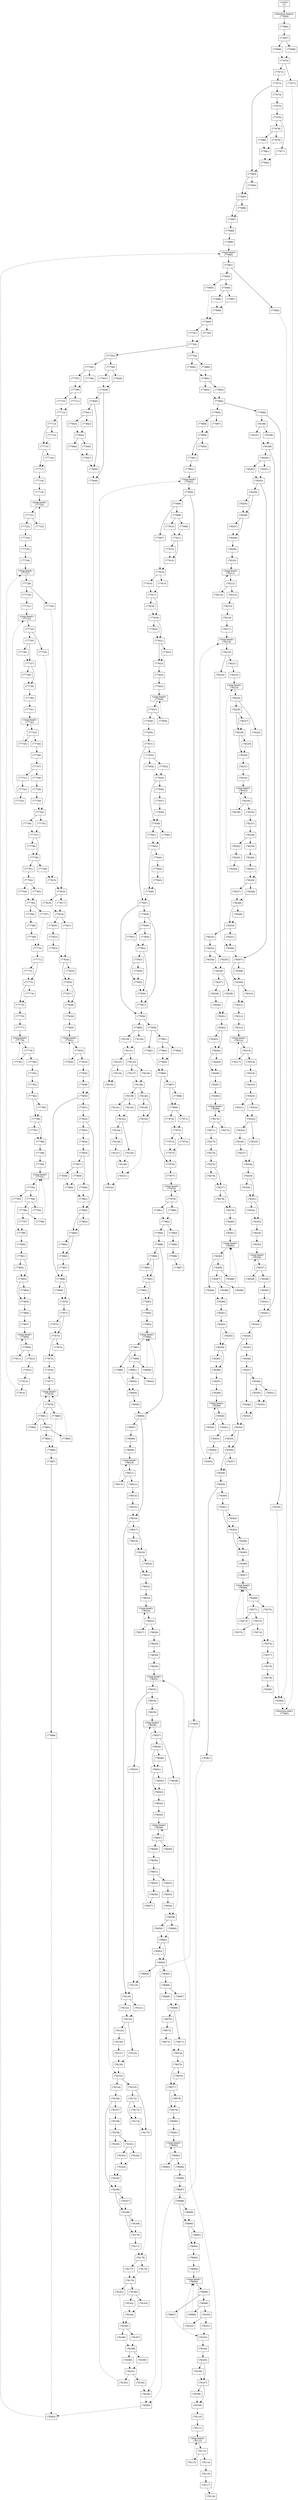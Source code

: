 digraph graphname {
n78384 [shape=box,label="(78384)"];
n77692 -> n78384[style="dashed"];
n78195 -> n78384[style="dashed"];
n78380 -> n78384[style="dashed"];
n78383 [shape=box,label="(78383)"];
n78382 -> n78383[style="dashed"];
n77888 -> n78383[style="dashed"];
n78382 [shape=box,label="(78382)"];
n78381 -> n78382[style="dashed"];
n78194 -> n78382[style="dashed"];
n78381 [shape=box,label="(78381)"];
n78359 -> n78381[style="solid"];
n78380 [shape=box,label="(78380)"];
n78379 -> n78380[style="solid"];
n78379 [shape=box,label="(78379)"];
n78378 -> n78379[style="solid"];
n78378 [shape=box,label="(78378)"];
n78377 -> n78378[style="solid"];
n78377 [shape=box,label="(78377)"];
n78376 -> n78377[style="solid"];
n78376 [shape=box,label="(78376)"];
n78370 -> n78376[style="dashed"];
n78374 -> n78376[style="dashed"];
n78375 [shape=box,label="(78375)"];
n78373 -> n78375[style="solid"];
n78374 [shape=box,label="(78374)"];
n78373 -> n78374[style="solid"];
n78373 [shape=box,label="(78373)"];
n78371 -> n78373[style="solid"];
n78372 [shape=box,label="(78372)"];
n78371 -> n78372[style="solid"];
n78371 [shape=box,label="(78371)"];
n78369 -> n78371[style="solid"];
n78370 [shape=box,label="(78370)"];
n78369 -> n78370[style="solid"];
n78369 [shape=box,label="(78369)"];
n78368 -> n78369[style="solid"];
n78368 [shape=box,label="<loop-head>
(78368)"];
n78375 -> n78368[style="dashed"];
n78372 -> n78368[style="dashed"];
n78367 -> n78368[style="solid"];
n78367 [shape=box,label="(78367)"];
n78366 -> n78367[style="solid"];
n78366 [shape=box,label="(78366)"];
n78365 -> n78366[style="solid"];
n78365 [shape=box,label="(78365)"];
n78364 -> n78365[style="dashed"];
n78363 -> n78365[style="solid"];
n78364 [shape=box,label="(78364)"];
n78363 -> n78364[style="solid"];
n78363 [shape=box,label="(78363)"];
n78362 -> n78363[style="dashed"];
n78361 -> n78363[style="solid"];
n78362 [shape=box,label="(78362)"];
n78361 -> n78362[style="solid"];
n78361 [shape=box,label="(78361)"];
n78360 -> n78361[style="solid"];
n78360 [shape=box,label="(78360)"];
n78359 -> n78360[style="solid"];
n78359 [shape=box,label="(78359)"];
n78358 -> n78359[style="solid"];
n78358 [shape=box,label="(78358)"];
n78357 -> n78358[style="dashed"];
n78356 -> n78358[style="solid"];
n78357 [shape=box,label="(78357)"];
n78356 -> n78357[style="solid"];
n78356 [shape=box,label="(78356)"];
n78355 -> n78356[style="dashed"];
n78354 -> n78356[style="solid"];
n78355 [shape=box,label="(78355)"];
n78354 -> n78355[style="solid"];
n78354 [shape=box,label="(78354)"];
n78353 -> n78354[style="dashed"];
n78344 -> n78354[style="solid"];
n78353 [shape=box,label="(78353)"];
n78352 -> n78353[style="dashed"];
n78348 -> n78353[style="dashed"];
n78352 [shape=box,label="(78352)"];
n78351 -> n78352[style="dashed"];
n78350 -> n78352[style="dashed"];
n78351 [shape=box,label="(78351)"];
n78349 -> n78351[style="solid"];
n78350 [shape=box,label="(78350)"];
n78349 -> n78350[style="solid"];
n78349 [shape=box,label="(78349)"];
n78347 -> n78349[style="solid"];
n78348 [shape=box,label="(78348)"];
n78347 -> n78348[style="solid"];
n78347 [shape=box,label="(78347)"];
n78346 -> n78347[style="solid"];
n78346 [shape=box,label="(78346)"];
n78345 -> n78346[style="solid"];
n78345 [shape=box,label="(78345)"];
n78344 -> n78345[style="solid"];
n78344 [shape=box,label="(78344)"];
n78343 -> n78344[style="solid"];
n78343 [shape=box,label="(78343)"];
n78342 -> n78343[style="solid"];
n78342 [shape=box,label="(78342)"];
n78341 -> n78342[style="dashed"];
n78199 -> n78342[style="solid"];
n78341 [shape=box,label="(78341)"];
n78340 -> n78341[style="solid"];
n78340 [shape=box,label="(78340)"];
n78338 -> n78340[style="solid"];
n78339 [shape=box,label="(78339)"];
n78337 -> n78339[style="solid"];
n78338 [shape=box,label="(78338)"];
n78337 -> n78338[style="solid"];
n78337 [shape=box,label="(78337)"];
n78336 -> n78337[style="solid"];
n78336 [shape=box,label="<loop-head>
(78336)"];
n78339 -> n78336[style="dashed"];
n78335 -> n78336[style="solid"];
n78335 [shape=box,label="(78335)"];
n78334 -> n78335[style="solid"];
n78334 [shape=box,label="(78334)"];
n78333 -> n78334[style="solid"];
n78333 [shape=box,label="(78333)"];
n78332 -> n78333[style="dashed"];
n78331 -> n78333[style="solid"];
n78332 [shape=box,label="(78332)"];
n78331 -> n78332[style="solid"];
n78331 [shape=box,label="(78331)"];
n78330 -> n78331[style="dashed"];
n78329 -> n78331[style="solid"];
n78330 [shape=box,label="(78330)"];
n78329 -> n78330[style="solid"];
n78329 [shape=box,label="(78329)"];
n78328 -> n78329[style="solid"];
n78328 [shape=box,label="(78328)"];
n78325 -> n78328[style="dashed"];
n78327 -> n78328[style="dashed"];
n78327 [shape=box,label="(78327)"];
n78326 -> n78327[style="solid"];
n78326 [shape=box,label="(78326)"];
n78324 -> n78326[style="solid"];
n78325 [shape=box,label="(78325)"];
n78323 -> n78325[style="solid"];
n78324 [shape=box,label="(78324)"];
n78323 -> n78324[style="solid"];
n78323 [shape=box,label="(78323)"];
n78322 -> n78323[style="dashed"];
n78321 -> n78323[style="dashed"];
n78322 [shape=box,label="(78322)"];
n78320 -> n78322[style="solid"];
n78321 [shape=box,label="(78321)"];
n78320 -> n78321[style="solid"];
n78320 [shape=box,label="(78320)"];
n78319 -> n78320[style="solid"];
n78319 [shape=box,label="(78319)"];
n78318 -> n78319[style="solid"];
n78318 [shape=box,label="(78318)"];
n78316 -> n78318[style="solid"];
n78317 [shape=box,label="(78317)"];
n78315 -> n78317[style="solid"];
n78316 [shape=box,label="(78316)"];
n78315 -> n78316[style="solid"];
n78315 [shape=box,label="(78315)"];
n78314 -> n78315[style="solid"];
n78314 [shape=box,label="<loop-head>
(78314)"];
n78317 -> n78314[style="dashed"];
n78313 -> n78314[style="solid"];
n78313 [shape=box,label="(78313)"];
n78312 -> n78313[style="solid"];
n78312 [shape=box,label="(78312)"];
n78311 -> n78312[style="solid"];
n78311 [shape=box,label="(78311)"];
n78310 -> n78311[style="dashed"];
n78309 -> n78311[style="solid"];
n78310 [shape=box,label="(78310)"];
n78309 -> n78310[style="solid"];
n78309 [shape=box,label="(78309)"];
n78308 -> n78309[style="dashed"];
n78307 -> n78309[style="solid"];
n78308 [shape=box,label="(78308)"];
n78307 -> n78308[style="solid"];
n78307 [shape=box,label="(78307)"];
n78306 -> n78307[style="dashed"];
n78203 -> n78307[style="solid"];
n78306 [shape=box,label="(78306)"];
n78220 -> n78306[style="dashed"];
n78251 -> n78306[style="dashed"];
n78305 [shape=box,label="(78305)"];
n78304 -> n78305[style="solid"];
n78304 [shape=box,label="(78304)"];
n78303 -> n78304[style="solid"];
n78303 [shape=box,label="(78303)"];
n78301 -> n78303[style="solid"];
n78302 [shape=box,label="(78302)"];
n78300 -> n78302[style="solid"];
n78301 [shape=box,label="(78301)"];
n78300 -> n78301[style="solid"];
n78300 [shape=box,label="(78300)"];
n78299 -> n78300[style="solid"];
n78299 [shape=box,label="<loop-head>
(78299)"];
n78302 -> n78299[style="dashed"];
n78298 -> n78299[style="solid"];
n78298 [shape=box,label="(78298)"];
n78297 -> n78298[style="solid"];
n78297 [shape=box,label="(78297)"];
n78296 -> n78297[style="solid"];
n78296 [shape=box,label="(78296)"];
n78295 -> n78296[style="dashed"];
n78294 -> n78296[style="solid"];
n78295 [shape=box,label="(78295)"];
n78294 -> n78295[style="solid"];
n78294 [shape=box,label="(78294)"];
n78293 -> n78294[style="dashed"];
n78292 -> n78294[style="solid"];
n78293 [shape=box,label="(78293)"];
n78292 -> n78293[style="solid"];
n78292 [shape=box,label="(78292)"];
n78291 -> n78292[style="solid"];
n78291 [shape=box,label="(78291)"];
n78290 -> n78291[style="solid"];
n78290 [shape=box,label="(78290)"];
n78284 -> n78290[style="dashed"];
n78288 -> n78290[style="dashed"];
n78289 [shape=box,label="(78289)"];
n78287 -> n78289[style="solid"];
n78288 [shape=box,label="(78288)"];
n78287 -> n78288[style="solid"];
n78287 [shape=box,label="(78287)"];
n78285 -> n78287[style="solid"];
n78286 [shape=box,label="(78286)"];
n78285 -> n78286[style="solid"];
n78285 [shape=box,label="(78285)"];
n78283 -> n78285[style="solid"];
n78284 [shape=box,label="(78284)"];
n78283 -> n78284[style="solid"];
n78283 [shape=box,label="(78283)"];
n78282 -> n78283[style="solid"];
n78282 [shape=box,label="<loop-head>
(78282)"];
n78289 -> n78282[style="dashed"];
n78286 -> n78282[style="dashed"];
n78281 -> n78282[style="solid"];
n78281 [shape=box,label="(78281)"];
n78280 -> n78281[style="solid"];
n78280 [shape=box,label="(78280)"];
n78279 -> n78280[style="solid"];
n78279 [shape=box,label="(78279)"];
n78278 -> n78279[style="dashed"];
n78277 -> n78279[style="solid"];
n78278 [shape=box,label="(78278)"];
n78277 -> n78278[style="solid"];
n78277 [shape=box,label="(78277)"];
n78276 -> n78277[style="dashed"];
n78275 -> n78277[style="solid"];
n78276 [shape=box,label="(78276)"];
n78275 -> n78276[style="solid"];
n78275 [shape=box,label="(78275)"];
n78274 -> n78275[style="solid"];
n78274 [shape=box,label="(78274)"];
n78273 -> n78274[style="solid"];
n78273 [shape=box,label="(78273)"];
n78271 -> n78273[style="solid"];
n78272 [shape=box,label="(78272)"];
n78270 -> n78272[style="solid"];
n78271 [shape=box,label="(78271)"];
n78270 -> n78271[style="solid"];
n78270 [shape=box,label="(78270)"];
n78269 -> n78270[style="solid"];
n78269 [shape=box,label="<loop-head>
(78269)"];
n78272 -> n78269[style="dashed"];
n78268 -> n78269[style="solid"];
n78268 [shape=box,label="(78268)"];
n78267 -> n78268[style="solid"];
n78267 [shape=box,label="(78267)"];
n78266 -> n78267[style="solid"];
n78266 [shape=box,label="(78266)"];
n78265 -> n78266[style="dashed"];
n78264 -> n78266[style="solid"];
n78265 [shape=box,label="(78265)"];
n78264 -> n78265[style="solid"];
n78264 [shape=box,label="(78264)"];
n78263 -> n78264[style="dashed"];
n78262 -> n78264[style="solid"];
n78263 [shape=box,label="(78263)"];
n78262 -> n78263[style="solid"];
n78262 [shape=box,label="(78262)"];
n78261 -> n78262[style="solid"];
n78261 [shape=box,label="(78261)"];
n78258 -> n78261[style="dashed"];
n78260 -> n78261[style="dashed"];
n78260 [shape=box,label="(78260)"];
n78259 -> n78260[style="solid"];
n78259 [shape=box,label="(78259)"];
n78257 -> n78259[style="solid"];
n78258 [shape=box,label="(78258)"];
n78256 -> n78258[style="solid"];
n78257 [shape=box,label="(78257)"];
n78256 -> n78257[style="solid"];
n78256 [shape=box,label="(78256)"];
n78255 -> n78256[style="dashed"];
n78254 -> n78256[style="dashed"];
n78255 [shape=box,label="(78255)"];
n78253 -> n78255[style="solid"];
n78254 [shape=box,label="(78254)"];
n78253 -> n78254[style="solid"];
n78253 [shape=box,label="(78253)"];
n78252 -> n78253[style="solid"];
n78252 [shape=box,label="(78252)"];
n78250 -> n78252[style="solid"];
n78251 [shape=box,label="(78251)"];
n78250 -> n78251[style="solid"];
n78250 [shape=box,label="(78250)"];
n78249 -> n78250[style="dashed"];
n78248 -> n78250[style="solid"];
n78249 [shape=box,label="(78249)"];
n78248 -> n78249[style="solid"];
n78248 [shape=box,label="(78248)"];
n78247 -> n78248[style="dashed"];
n78246 -> n78248[style="dashed"];
n78247 [shape=box,label="(78247)"];
n78245 -> n78247[style="solid"];
n78246 [shape=box,label="(78246)"];
n78245 -> n78246[style="solid"];
n78245 [shape=box,label="(78245)"];
n78225 -> n78245[style="dashed"];
n78241 -> n78245[style="dashed"];
n78244 [shape=box,label="(78244)"];
n78243 -> n78244[style="solid"];
n78243 [shape=box,label="(78243)"];
n78242 -> n78243[style="solid"];
n78242 [shape=box,label="(78242)"];
n78238 -> n78242[style="solid"];
n78241 [shape=box,label="(78241)"];
n78240 -> n78241[style="solid"];
n78240 [shape=box,label="(78240)"];
n78239 -> n78240[style="solid"];
n78239 [shape=box,label="(78239)"];
n78238 -> n78239[style="solid"];
n78238 [shape=box,label="(78238)"];
n78237 -> n78238[style="solid"];
n78237 [shape=box,label="(78237)"];
n78235 -> n78237[style="solid"];
n78236 [shape=box,label="(78236)"];
n78234 -> n78236[style="solid"];
n78235 [shape=box,label="(78235)"];
n78234 -> n78235[style="solid"];
n78234 [shape=box,label="(78234)"];
n78233 -> n78234[style="solid"];
n78233 [shape=box,label="<loop-head>
(78233)"];
n78236 -> n78233[style="dashed"];
n78232 -> n78233[style="solid"];
n78232 [shape=box,label="(78232)"];
n78231 -> n78232[style="solid"];
n78231 [shape=box,label="(78231)"];
n78230 -> n78231[style="solid"];
n78230 [shape=box,label="(78230)"];
n78229 -> n78230[style="dashed"];
n78228 -> n78230[style="solid"];
n78229 [shape=box,label="(78229)"];
n78228 -> n78229[style="solid"];
n78228 [shape=box,label="(78228)"];
n78227 -> n78228[style="dashed"];
n78226 -> n78228[style="solid"];
n78227 [shape=box,label="(78227)"];
n78226 -> n78227[style="solid"];
n78226 [shape=box,label="(78226)"];
n78224 -> n78226[style="solid"];
n78225 [shape=box,label="(78225)"];
n78224 -> n78225[style="solid"];
n78224 [shape=box,label="(78224)"];
n78223 -> n78224[style="solid"];
n78223 [shape=box,label="<loop-head>
(78223)"];
n78244 -> n78223[style="dashed"];
n78222 -> n78223[style="solid"];
n78222 [shape=box,label="(78222)"];
n78221 -> n78222[style="solid"];
n78221 [shape=box,label="(78221)"];
n78219 -> n78221[style="solid"];
n78220 [shape=box,label="(78220)"];
n78219 -> n78220[style="solid"];
n78219 [shape=box,label="(78219)"];
n78218 -> n78219[style="solid"];
n78218 [shape=box,label="<loop-head>
(78218)"];
n78305 -> n78218[style="dashed"];
n78217 -> n78218[style="solid"];
n78217 [shape=box,label="(78217)"];
n78216 -> n78217[style="solid"];
n78216 [shape=box,label="(78216)"];
n78215 -> n78216[style="solid"];
n78215 [shape=box,label="(78215)"];
n78213 -> n78215[style="solid"];
n78214 [shape=box,label="(78214)"];
n78212 -> n78214[style="solid"];
n78213 [shape=box,label="(78213)"];
n78212 -> n78213[style="solid"];
n78212 [shape=box,label="(78212)"];
n78211 -> n78212[style="solid"];
n78211 [shape=box,label="<loop-head>
(78211)"];
n78214 -> n78211[style="dashed"];
n78210 -> n78211[style="solid"];
n78210 [shape=box,label="(78210)"];
n78209 -> n78210[style="solid"];
n78209 [shape=box,label="(78209)"];
n78208 -> n78209[style="solid"];
n78208 [shape=box,label="(78208)"];
n78207 -> n78208[style="dashed"];
n78206 -> n78208[style="solid"];
n78207 [shape=box,label="(78207)"];
n78206 -> n78207[style="solid"];
n78206 [shape=box,label="(78206)"];
n78205 -> n78206[style="dashed"];
n78204 -> n78206[style="solid"];
n78205 [shape=box,label="(78205)"];
n78204 -> n78205[style="solid"];
n78204 [shape=box,label="(78204)"];
n78203 -> n78204[style="solid"];
n78203 [shape=box,label="(78203)"];
n78202 -> n78203[style="dashed"];
n78201 -> n78203[style="dashed"];
n78202 [shape=box,label="(78202)"];
n78200 -> n78202[style="solid"];
n78201 [shape=box,label="(78201)"];
n78200 -> n78201[style="solid"];
n78200 [shape=box,label="(78200)"];
n78199 -> n78200[style="solid"];
n78199 [shape=box,label="(78199)"];
n78198 -> n78199[style="dashed"];
n78197 -> n78199[style="dashed"];
n78198 [shape=box,label="(78198)"];
n78196 -> n78198[style="solid"];
n78197 [shape=box,label="(78197)"];
n78196 -> n78197[style="solid"];
n78196 [shape=box,label="(78196)"];
n77896 -> n78196[style="solid"];
n78195 [shape=box,label="(78195)"];
n77896 -> n78195[style="solid"];
n78194 [shape=box,label="(78194)"];
n77905 -> n78194[style="dashed"];
n78192 -> n78194[style="dashed"];
n78193 [shape=box,label="(78193)"];
n78191 -> n78193[style="solid"];
n78192 [shape=box,label="(78192)"];
n78191 -> n78192[style="solid"];
n78191 [shape=box,label="(78191)"];
n78190 -> n78191[style="dashed"];
n78189 -> n78191[style="dashed"];
n78190 [shape=box,label="(78190)"];
n78188 -> n78190[style="solid"];
n78189 [shape=box,label="(78189)"];
n78188 -> n78189[style="solid"];
n78188 [shape=box,label="(78188)"];
n78187 -> n78188[style="dashed"];
n78186 -> n78188[style="dashed"];
n78187 [shape=box,label="(78187)"];
n78185 -> n78187[style="solid"];
n78186 [shape=box,label="(78186)"];
n78185 -> n78186[style="solid"];
n78185 [shape=box,label="(78185)"];
n78181 -> n78185[style="dashed"];
n78184 -> n78185[style="dashed"];
n78184 [shape=box,label="(78184)"];
n78183 -> n78184[style="dashed"];
n78182 -> n78184[style="dashed"];
n78183 [shape=box,label="(78183)"];
n78180 -> n78183[style="solid"];
n78182 [shape=box,label="(78182)"];
n78180 -> n78182[style="solid"];
n78181 [shape=box,label="(78181)"];
n78179 -> n78181[style="solid"];
n78180 [shape=box,label="(78180)"];
n78179 -> n78180[style="solid"];
n78179 [shape=box,label="(78179)"];
n78178 -> n78179[style="dashed"];
n78177 -> n78179[style="dashed"];
n78178 [shape=box,label="(78178)"];
n78176 -> n78178[style="solid"];
n78177 [shape=box,label="(78177)"];
n78176 -> n78177[style="solid"];
n78176 [shape=box,label="(78176)"];
n78175 -> n78176[style="dashed"];
n78171 -> n78176[style="dashed"];
n78175 [shape=box,label="(78175)"];
n78174 -> n78175[style="dashed"];
n78155 -> n78175[style="solid"];
n78174 [shape=box,label="(78174)"];
n78173 -> n78174[style="dashed"];
n78172 -> n78174[style="solid"];
n78173 [shape=box,label="(78173)"];
n78172 -> n78173[style="solid"];
n78172 [shape=box,label="(78172)"];
n78155 -> n78172[style="solid"];
n78171 [shape=box,label="(78171)"];
n78170 -> n78171[style="solid"];
n78170 [shape=box,label="(78170)"];
n78169 -> n78170[style="dashed"];
n78168 -> n78170[style="solid"];
n78169 [shape=box,label="(78169)"];
n78168 -> n78169[style="solid"];
n78168 [shape=box,label="(78168)"];
n78167 -> n78168[style="dashed"];
n78166 -> n78168[style="solid"];
n78167 [shape=box,label="(78167)"];
n78166 -> n78167[style="solid"];
n78166 [shape=box,label="(78166)"];
n78165 -> n78166[style="dashed"];
n78156 -> n78166[style="solid"];
n78165 [shape=box,label="(78165)"];
n78164 -> n78165[style="dashed"];
n78160 -> n78165[style="dashed"];
n78164 [shape=box,label="(78164)"];
n78163 -> n78164[style="dashed"];
n78162 -> n78164[style="dashed"];
n78163 [shape=box,label="(78163)"];
n78161 -> n78163[style="solid"];
n78162 [shape=box,label="(78162)"];
n78161 -> n78162[style="solid"];
n78161 [shape=box,label="(78161)"];
n78159 -> n78161[style="solid"];
n78160 [shape=box,label="(78160)"];
n78159 -> n78160[style="solid"];
n78159 [shape=box,label="(78159)"];
n78158 -> n78159[style="solid"];
n78158 [shape=box,label="(78158)"];
n78157 -> n78158[style="solid"];
n78157 [shape=box,label="(78157)"];
n78156 -> n78157[style="solid"];
n78156 [shape=box,label="(78156)"];
n78154 -> n78156[style="solid"];
n78155 [shape=box,label="(78155)"];
n78153 -> n78155[style="solid"];
n78154 [shape=box,label="(78154)"];
n78153 -> n78154[style="solid"];
n78153 [shape=box,label="(78153)"];
n78152 -> n78153[style="dashed"];
n78128 -> n78153[style="dashed"];
n78152 [shape=box,label="(78152)"];
n78151 -> n78152[style="dashed"];
n78135 -> n78152[style="dashed"];
n78151 [shape=box,label="(78151)"];
n78150 -> n78151[style="dashed"];
n78148 -> n78151[style="dashed"];
n78150 [shape=box,label="(78150)"];
n78149 -> n78150[style="dashed"];
n78140 -> n78150[style="solid"];
n78149 [shape=box,label="(78149)"];
n78140 -> n78149[style="solid"];
n78148 [shape=box,label="(78148)"];
n78145 -> n78148[style="dashed"];
n78147 -> n78148[style="dashed"];
n78147 [shape=box,label="(78147)"];
n78146 -> n78147[style="solid"];
n78146 [shape=box,label="(78146)"];
n78144 -> n78146[style="solid"];
n78145 [shape=box,label="(78145)"];
n78143 -> n78145[style="solid"];
n78144 [shape=box,label="(78144)"];
n78143 -> n78144[style="solid"];
n78143 [shape=box,label="(78143)"];
n78142 -> n78143[style="dashed"];
n78141 -> n78143[style="dashed"];
n78142 [shape=box,label="(78142)"];
n78139 -> n78142[style="solid"];
n78141 [shape=box,label="(78141)"];
n78139 -> n78141[style="solid"];
n78140 [shape=box,label="(78140)"];
n78138 -> n78140[style="solid"];
n78139 [shape=box,label="(78139)"];
n78138 -> n78139[style="solid"];
n78138 [shape=box,label="(78138)"];
n78137 -> n78138[style="dashed"];
n78136 -> n78138[style="dashed"];
n78137 [shape=box,label="(78137)"];
n78133 -> n78137[style="solid"];
n78136 [shape=box,label="(78136)"];
n78133 -> n78136[style="solid"];
n78135 [shape=box,label="(78135)"];
n78134 -> n78135[style="dashed"];
n78132 -> n78135[style="solid"];
n78134 [shape=box,label="(78134)"];
n78132 -> n78134[style="solid"];
n78133 [shape=box,label="(78133)"];
n78131 -> n78133[style="solid"];
n78132 [shape=box,label="(78132)"];
n78131 -> n78132[style="solid"];
n78131 [shape=box,label="(78131)"];
n78130 -> n78131[style="dashed"];
n78129 -> n78131[style="dashed"];
n78130 [shape=box,label="(78130)"];
n77960 -> n78130[style="solid"];
n78129 [shape=box,label="(78129)"];
n77960 -> n78129[style="solid"];
n78128 [shape=box,label="(78128)"];
n78125 -> n78128[style="dashed"];
n78127 -> n78128[style="dashed"];
n78127 [shape=box,label="(78127)"];
n78126 -> n78127[style="solid"];
n78126 [shape=box,label="(78126)"];
n78124 -> n78126[style="solid"];
n78125 [shape=box,label="(78125)"];
n78123 -> n78125[style="solid"];
n78124 [shape=box,label="(78124)"];
n78123 -> n78124[style="solid"];
n78123 [shape=box,label="(78123)"];
n78122 -> n78123[style="dashed"];
n78121 -> n78123[style="dashed"];
n78122 [shape=box,label="(78122)"];
n78120 -> n78122[style="solid"];
n78121 [shape=box,label="(78121)"];
n78120 -> n78121[style="solid"];
n78120 [shape=box,label="(78120)"];
n78119 -> n78120[style="dashed"];
n78016 -> n78120[style="solid"];
n78119 [shape=box,label="(78119)"];
n78033 -> n78119[style="dashed"];
n78064 -> n78119[style="dashed"];
n78118 [shape=box,label="(78118)"];
n78117 -> n78118[style="solid"];
n78117 [shape=box,label="(78117)"];
n78116 -> n78117[style="solid"];
n78116 [shape=box,label="(78116)"];
n78114 -> n78116[style="solid"];
n78115 [shape=box,label="(78115)"];
n78113 -> n78115[style="solid"];
n78114 [shape=box,label="(78114)"];
n78113 -> n78114[style="solid"];
n78113 [shape=box,label="(78113)"];
n78112 -> n78113[style="solid"];
n78112 [shape=box,label="<loop-head>
(78112)"];
n78115 -> n78112[style="dashed"];
n78111 -> n78112[style="solid"];
n78111 [shape=box,label="(78111)"];
n78110 -> n78111[style="solid"];
n78110 [shape=box,label="(78110)"];
n78109 -> n78110[style="solid"];
n78109 [shape=box,label="(78109)"];
n78108 -> n78109[style="dashed"];
n78107 -> n78109[style="solid"];
n78108 [shape=box,label="(78108)"];
n78107 -> n78108[style="solid"];
n78107 [shape=box,label="(78107)"];
n78106 -> n78107[style="dashed"];
n78105 -> n78107[style="solid"];
n78106 [shape=box,label="(78106)"];
n78105 -> n78106[style="solid"];
n78105 [shape=box,label="(78105)"];
n78104 -> n78105[style="solid"];
n78104 [shape=box,label="(78104)"];
n78103 -> n78104[style="solid"];
n78103 [shape=box,label="(78103)"];
n78097 -> n78103[style="dashed"];
n78101 -> n78103[style="dashed"];
n78102 [shape=box,label="(78102)"];
n78100 -> n78102[style="solid"];
n78101 [shape=box,label="(78101)"];
n78100 -> n78101[style="solid"];
n78100 [shape=box,label="(78100)"];
n78098 -> n78100[style="solid"];
n78099 [shape=box,label="(78099)"];
n78098 -> n78099[style="solid"];
n78098 [shape=box,label="(78098)"];
n78096 -> n78098[style="solid"];
n78097 [shape=box,label="(78097)"];
n78096 -> n78097[style="solid"];
n78096 [shape=box,label="(78096)"];
n78095 -> n78096[style="solid"];
n78095 [shape=box,label="<loop-head>
(78095)"];
n78102 -> n78095[style="dashed"];
n78099 -> n78095[style="dashed"];
n78094 -> n78095[style="solid"];
n78094 [shape=box,label="(78094)"];
n78093 -> n78094[style="solid"];
n78093 [shape=box,label="(78093)"];
n78092 -> n78093[style="solid"];
n78092 [shape=box,label="(78092)"];
n78091 -> n78092[style="dashed"];
n78090 -> n78092[style="solid"];
n78091 [shape=box,label="(78091)"];
n78090 -> n78091[style="solid"];
n78090 [shape=box,label="(78090)"];
n78089 -> n78090[style="dashed"];
n78088 -> n78090[style="solid"];
n78089 [shape=box,label="(78089)"];
n78088 -> n78089[style="solid"];
n78088 [shape=box,label="(78088)"];
n78087 -> n78088[style="solid"];
n78087 [shape=box,label="(78087)"];
n78086 -> n78087[style="solid"];
n78086 [shape=box,label="(78086)"];
n78084 -> n78086[style="solid"];
n78085 [shape=box,label="(78085)"];
n78083 -> n78085[style="solid"];
n78084 [shape=box,label="(78084)"];
n78083 -> n78084[style="solid"];
n78083 [shape=box,label="(78083)"];
n78082 -> n78083[style="solid"];
n78082 [shape=box,label="<loop-head>
(78082)"];
n78085 -> n78082[style="dashed"];
n78081 -> n78082[style="solid"];
n78081 [shape=box,label="(78081)"];
n78080 -> n78081[style="solid"];
n78080 [shape=box,label="(78080)"];
n78079 -> n78080[style="solid"];
n78079 [shape=box,label="(78079)"];
n78078 -> n78079[style="dashed"];
n78077 -> n78079[style="solid"];
n78078 [shape=box,label="(78078)"];
n78077 -> n78078[style="solid"];
n78077 [shape=box,label="(78077)"];
n78076 -> n78077[style="dashed"];
n78075 -> n78077[style="solid"];
n78076 [shape=box,label="(78076)"];
n78075 -> n78076[style="solid"];
n78075 [shape=box,label="(78075)"];
n78074 -> n78075[style="solid"];
n78074 [shape=box,label="(78074)"];
n78071 -> n78074[style="dashed"];
n78073 -> n78074[style="dashed"];
n78073 [shape=box,label="(78073)"];
n78072 -> n78073[style="solid"];
n78072 [shape=box,label="(78072)"];
n78070 -> n78072[style="solid"];
n78071 [shape=box,label="(78071)"];
n78069 -> n78071[style="solid"];
n78070 [shape=box,label="(78070)"];
n78069 -> n78070[style="solid"];
n78069 [shape=box,label="(78069)"];
n78068 -> n78069[style="dashed"];
n78067 -> n78069[style="dashed"];
n78068 [shape=box,label="(78068)"];
n78066 -> n78068[style="solid"];
n78067 [shape=box,label="(78067)"];
n78066 -> n78067[style="solid"];
n78066 [shape=box,label="(78066)"];
n78065 -> n78066[style="solid"];
n78065 [shape=box,label="(78065)"];
n78063 -> n78065[style="solid"];
n78064 [shape=box,label="(78064)"];
n78063 -> n78064[style="solid"];
n78063 [shape=box,label="(78063)"];
n78062 -> n78063[style="dashed"];
n78061 -> n78063[style="solid"];
n78062 [shape=box,label="(78062)"];
n78061 -> n78062[style="solid"];
n78061 [shape=box,label="(78061)"];
n78060 -> n78061[style="dashed"];
n78059 -> n78061[style="dashed"];
n78060 [shape=box,label="(78060)"];
n78058 -> n78060[style="solid"];
n78059 [shape=box,label="(78059)"];
n78058 -> n78059[style="solid"];
n78058 [shape=box,label="(78058)"];
n78038 -> n78058[style="dashed"];
n78054 -> n78058[style="dashed"];
n78057 [shape=box,label="(78057)"];
n78056 -> n78057[style="solid"];
n78056 [shape=box,label="(78056)"];
n78055 -> n78056[style="solid"];
n78055 [shape=box,label="(78055)"];
n78051 -> n78055[style="solid"];
n78054 [shape=box,label="(78054)"];
n78053 -> n78054[style="solid"];
n78053 [shape=box,label="(78053)"];
n78052 -> n78053[style="solid"];
n78052 [shape=box,label="(78052)"];
n78051 -> n78052[style="solid"];
n78051 [shape=box,label="(78051)"];
n78050 -> n78051[style="solid"];
n78050 [shape=box,label="(78050)"];
n78048 -> n78050[style="solid"];
n78049 [shape=box,label="(78049)"];
n78047 -> n78049[style="solid"];
n78048 [shape=box,label="(78048)"];
n78047 -> n78048[style="solid"];
n78047 [shape=box,label="(78047)"];
n78046 -> n78047[style="solid"];
n78046 [shape=box,label="<loop-head>
(78046)"];
n78049 -> n78046[style="dashed"];
n78045 -> n78046[style="solid"];
n78045 [shape=box,label="(78045)"];
n78044 -> n78045[style="solid"];
n78044 [shape=box,label="(78044)"];
n78043 -> n78044[style="solid"];
n78043 [shape=box,label="(78043)"];
n78042 -> n78043[style="dashed"];
n78041 -> n78043[style="solid"];
n78042 [shape=box,label="(78042)"];
n78041 -> n78042[style="solid"];
n78041 [shape=box,label="(78041)"];
n78040 -> n78041[style="dashed"];
n78039 -> n78041[style="solid"];
n78040 [shape=box,label="(78040)"];
n78039 -> n78040[style="solid"];
n78039 [shape=box,label="(78039)"];
n78037 -> n78039[style="solid"];
n78038 [shape=box,label="(78038)"];
n78037 -> n78038[style="solid"];
n78037 [shape=box,label="(78037)"];
n78036 -> n78037[style="solid"];
n78036 [shape=box,label="<loop-head>
(78036)"];
n78057 -> n78036[style="dashed"];
n78035 -> n78036[style="solid"];
n78035 [shape=box,label="(78035)"];
n78034 -> n78035[style="solid"];
n78034 [shape=box,label="(78034)"];
n78032 -> n78034[style="solid"];
n78033 [shape=box,label="(78033)"];
n78032 -> n78033[style="solid"];
n78032 [shape=box,label="(78032)"];
n78031 -> n78032[style="solid"];
n78031 [shape=box,label="<loop-head>
(78031)"];
n78118 -> n78031[style="dashed"];
n78030 -> n78031[style="solid"];
n78030 [shape=box,label="(78030)"];
n78029 -> n78030[style="solid"];
n78029 [shape=box,label="(78029)"];
n78028 -> n78029[style="solid"];
n78028 [shape=box,label="(78028)"];
n78026 -> n78028[style="solid"];
n78027 [shape=box,label="(78027)"];
n78025 -> n78027[style="solid"];
n78026 [shape=box,label="(78026)"];
n78025 -> n78026[style="solid"];
n78025 [shape=box,label="(78025)"];
n78024 -> n78025[style="solid"];
n78024 [shape=box,label="<loop-head>
(78024)"];
n78027 -> n78024[style="dashed"];
n78023 -> n78024[style="solid"];
n78023 [shape=box,label="(78023)"];
n78022 -> n78023[style="solid"];
n78022 [shape=box,label="(78022)"];
n78021 -> n78022[style="solid"];
n78021 [shape=box,label="(78021)"];
n78020 -> n78021[style="dashed"];
n78019 -> n78021[style="solid"];
n78020 [shape=box,label="(78020)"];
n78019 -> n78020[style="solid"];
n78019 [shape=box,label="(78019)"];
n78018 -> n78019[style="dashed"];
n78017 -> n78019[style="solid"];
n78018 [shape=box,label="(78018)"];
n78017 -> n78018[style="solid"];
n78017 [shape=box,label="(78017)"];
n78016 -> n78017[style="solid"];
n78016 [shape=box,label="(78016)"];
n78015 -> n78016[style="dashed"];
n78006 -> n78016[style="solid"];
n78015 [shape=box,label="(78015)"];
n78014 -> n78015[style="solid"];
n78014 [shape=box,label="(78014)"];
n78012 -> n78014[style="solid"];
n78013 [shape=box,label="(78013)"];
n78011 -> n78013[style="solid"];
n78012 [shape=box,label="(78012)"];
n78011 -> n78012[style="solid"];
n78011 [shape=box,label="(78011)"];
n78010 -> n78011[style="solid"];
n78010 [shape=box,label="<loop-head>
(78010)"];
n78013 -> n78010[style="dashed"];
n78009 -> n78010[style="solid"];
n78009 [shape=box,label="(78009)"];
n78008 -> n78009[style="solid"];
n78008 [shape=box,label="(78008)"];
n78007 -> n78008[style="solid"];
n78007 [shape=box,label="(78007)"];
n78006 -> n78007[style="solid"];
n78006 [shape=box,label="(78006)"];
n78005 -> n78006[style="dashed"];
n77988 -> n78006[style="solid"];
n78005 [shape=box,label="(78005)"];
n78004 -> n78005[style="solid"];
n78004 [shape=box,label="(78004)"];
n77998 -> n78004[style="dashed"];
n78002 -> n78004[style="dashed"];
n78003 [shape=box,label="(78003)"];
n78001 -> n78003[style="solid"];
n78002 [shape=box,label="(78002)"];
n78001 -> n78002[style="solid"];
n78001 [shape=box,label="(78001)"];
n77999 -> n78001[style="solid"];
n78000 [shape=box,label="(78000)"];
n77999 -> n78000[style="solid"];
n77999 [shape=box,label="(77999)"];
n77997 -> n77999[style="solid"];
n77998 [shape=box,label="(77998)"];
n77997 -> n77998[style="solid"];
n77997 [shape=box,label="(77997)"];
n77996 -> n77997[style="solid"];
n77996 [shape=box,label="<loop-head>
(77996)"];
n78003 -> n77996[style="dashed"];
n78000 -> n77996[style="dashed"];
n77995 -> n77996[style="solid"];
n77995 [shape=box,label="(77995)"];
n77994 -> n77995[style="solid"];
n77994 [shape=box,label="(77994)"];
n77993 -> n77994[style="solid"];
n77993 [shape=box,label="(77993)"];
n77992 -> n77993[style="dashed"];
n77991 -> n77993[style="solid"];
n77992 [shape=box,label="(77992)"];
n77991 -> n77992[style="solid"];
n77991 [shape=box,label="(77991)"];
n77990 -> n77991[style="dashed"];
n77989 -> n77991[style="solid"];
n77990 [shape=box,label="(77990)"];
n77989 -> n77990[style="solid"];
n77989 [shape=box,label="(77989)"];
n77988 -> n77989[style="solid"];
n77988 [shape=box,label="(77988)"];
n77984 -> n77988[style="solid"];
n77987 [shape=box,label="(77987)"];
n77986 -> n77987[style="solid"];
n77986 [shape=box,label="(77986)"];
n77985 -> n77986[style="solid"];
n77985 [shape=box,label="(77985)"];
n77983 -> n77985[style="solid"];
n77984 [shape=box,label="(77984)"];
n77982 -> n77984[style="solid"];
n77983 [shape=box,label="(77983)"];
n77982 -> n77983[style="solid"];
n77982 [shape=box,label="(77982)"];
n77981 -> n77982[style="dashed"];
n77980 -> n77982[style="dashed"];
n77981 [shape=box,label="(77981)"];
n77979 -> n77981[style="solid"];
n77980 [shape=box,label="(77980)"];
n77979 -> n77980[style="solid"];
n77979 [shape=box,label="(77979)"];
n77978 -> n77979[style="solid"];
n77978 [shape=box,label="<loop-head>
(77978)"];
n77987 -> n77978[style="dashed"];
n77977 -> n77978[style="solid"];
n77977 [shape=box,label="(77977)"];
n77976 -> n77977[style="solid"];
n77976 [shape=box,label="(77976)"];
n77975 -> n77976[style="dashed"];
n77966 -> n77976[style="solid"];
n77975 [shape=box,label="(77975)"];
n77974 -> n77975[style="dashed"];
n77973 -> n77975[style="dashed"];
n77974 [shape=box,label="(77974)"];
n77972 -> n77974[style="solid"];
n77973 [shape=box,label="(77973)"];
n77972 -> n77973[style="solid"];
n77972 [shape=box,label="(77972)"];
n77971 -> n77972[style="dashed"];
n77970 -> n77972[style="dashed"];
n77971 [shape=box,label="(77971)"];
n77969 -> n77971[style="solid"];
n77970 [shape=box,label="(77970)"];
n77969 -> n77970[style="solid"];
n77969 [shape=box,label="(77969)"];
n77968 -> n77969[style="dashed"];
n77967 -> n77969[style="solid"];
n77968 [shape=box,label="(77968)"];
n77967 -> n77968[style="solid"];
n77967 [shape=box,label="(77967)"];
n77966 -> n77967[style="solid"];
n77966 [shape=box,label="(77966)"];
n77962 -> n77966[style="dashed"];
n77965 -> n77966[style="dashed"];
n77965 [shape=box,label="(77965)"];
n77964 -> n77965[style="dashed"];
n77963 -> n77965[style="dashed"];
n77964 [shape=box,label="(77964)"];
n77961 -> n77964[style="solid"];
n77963 [shape=box,label="(77963)"];
n77961 -> n77963[style="solid"];
n77962 [shape=box,label="(77962)"];
n77959 -> n77962[style="solid"];
n77961 [shape=box,label="(77961)"];
n77959 -> n77961[style="solid"];
n77960 [shape=box,label="(77960)"];
n77958 -> n77960[style="solid"];
n77959 [shape=box,label="(77959)"];
n77958 -> n77959[style="solid"];
n77958 [shape=box,label="(77958)"];
n77957 -> n77958[style="dashed"];
n77947 -> n77958[style="solid"];
n77957 [shape=box,label="(77957)"];
n77956 -> n77957[style="dashed"];
n77948 -> n77957[style="solid"];
n77956 [shape=box,label="(77956)"];
n77955 -> n77956[style="dashed"];
n77952 -> n77956[style="solid"];
n77955 [shape=box,label="(77955)"];
n77954 -> n77955[style="dashed"];
n77953 -> n77955[style="solid"];
n77954 [shape=box,label="(77954)"];
n77953 -> n77954[style="solid"];
n77953 [shape=box,label="(77953)"];
n77952 -> n77953[style="solid"];
n77952 [shape=box,label="(77952)"];
n77951 -> n77952[style="dashed"];
n77950 -> n77952[style="dashed"];
n77951 [shape=box,label="(77951)"];
n77949 -> n77951[style="solid"];
n77950 [shape=box,label="(77950)"];
n77949 -> n77950[style="solid"];
n77949 [shape=box,label="(77949)"];
n77948 -> n77949[style="solid"];
n77948 [shape=box,label="(77948)"];
n77947 -> n77948[style="solid"];
n77947 [shape=box,label="(77947)"];
n77946 -> n77947[style="dashed"];
n77931 -> n77947[style="solid"];
n77946 [shape=box,label="(77946)"];
n77945 -> n77946[style="dashed"];
n77942 -> n77946[style="solid"];
n77945 [shape=box,label="(77945)"];
n77944 -> n77945[style="solid"];
n77944 [shape=box,label="(77944)"];
n77943 -> n77944[style="solid"];
n77943 [shape=box,label="(77943)"];
n77942 -> n77943[style="solid"];
n77942 [shape=box,label="(77942)"];
n77941 -> n77942[style="dashed"];
n77940 -> n77942[style="dashed"];
n77941 [shape=box,label="(77941)"];
n77939 -> n77941[style="solid"];
n77940 [shape=box,label="(77940)"];
n77939 -> n77940[style="solid"];
n77939 [shape=box,label="(77939)"];
n77938 -> n77939[style="dashed"];
n77935 -> n77939[style="solid"];
n77938 [shape=box,label="(77938)"];
n77937 -> n77938[style="solid"];
n77937 [shape=box,label="(77937)"];
n77936 -> n77937[style="solid"];
n77936 [shape=box,label="(77936)"];
n77935 -> n77936[style="solid"];
n77935 [shape=box,label="(77935)"];
n77934 -> n77935[style="dashed"];
n77933 -> n77935[style="dashed"];
n77934 [shape=box,label="(77934)"];
n77932 -> n77934[style="solid"];
n77933 [shape=box,label="(77933)"];
n77932 -> n77933[style="solid"];
n77932 [shape=box,label="(77932)"];
n77931 -> n77932[style="solid"];
n77931 [shape=box,label="(77931)"];
n77930 -> n77931[style="solid"];
n77930 [shape=box,label="(77930)"];
n77928 -> n77930[style="solid"];
n77929 [shape=box,label="(77929)"];
n77927 -> n77929[style="solid"];
n77928 [shape=box,label="(77928)"];
n77927 -> n77928[style="solid"];
n77927 [shape=box,label="(77927)"];
n77926 -> n77927[style="solid"];
n77926 [shape=box,label="<loop-head>
(77926)"];
n77929 -> n77926[style="dashed"];
n77925 -> n77926[style="solid"];
n77925 [shape=box,label="(77925)"];
n77924 -> n77925[style="solid"];
n77924 [shape=box,label="(77924)"];
n77923 -> n77924[style="solid"];
n77923 [shape=box,label="(77923)"];
n77922 -> n77923[style="dashed"];
n77921 -> n77923[style="solid"];
n77922 [shape=box,label="(77922)"];
n77921 -> n77922[style="solid"];
n77921 [shape=box,label="(77921)"];
n77920 -> n77921[style="dashed"];
n77919 -> n77921[style="solid"];
n77920 [shape=box,label="(77920)"];
n77919 -> n77920[style="solid"];
n77919 [shape=box,label="(77919)"];
n77918 -> n77919[style="dashed"];
n77917 -> n77919[style="solid"];
n77918 [shape=box,label="(77918)"];
n77917 -> n77918[style="solid"];
n77917 [shape=box,label="(77917)"];
n77916 -> n77917[style="dashed"];
n77915 -> n77917[style="dashed"];
n77916 [shape=box,label="(77916)"];
n77914 -> n77916[style="solid"];
n77915 [shape=box,label="(77915)"];
n77914 -> n77915[style="solid"];
n77914 [shape=box,label="(77914)"];
n77913 -> n77914[style="dashed"];
n77907 -> n77914[style="dashed"];
n77913 [shape=box,label="(77913)"];
n77912 -> n77913[style="dashed"];
n77911 -> n77913[style="solid"];
n77912 [shape=box,label="(77912)"];
n77911 -> n77912[style="solid"];
n77911 [shape=box,label="(77911)"];
n77910 -> n77911[style="dashed"];
n77909 -> n77911[style="dashed"];
n77910 [shape=box,label="(77910)"];
n77908 -> n77910[style="solid"];
n77909 [shape=box,label="(77909)"];
n77908 -> n77909[style="solid"];
n77908 [shape=box,label="(77908)"];
n77906 -> n77908[style="solid"];
n77907 [shape=box,label="(77907)"];
n77906 -> n77907[style="solid"];
n77906 [shape=box,label="(77906)"];
n77904 -> n77906[style="solid"];
n77905 [shape=box,label="(77905)"];
n77904 -> n77905[style="solid"];
n77904 [shape=box,label="(77904)"];
n77903 -> n77904[style="solid"];
n77903 [shape=box,label="<loop-head>
(77903)"];
n78193 -> n77903[style="dashed"];
n77902 -> n77903[style="solid"];
n77902 [shape=box,label="(77902)"];
n77901 -> n77902[style="solid"];
n77901 [shape=box,label="(77901)"];
n77900 -> n77901[style="dashed"];
n77899 -> n77901[style="solid"];
n77900 [shape=box,label="(77900)"];
n77899 -> n77900[style="solid"];
n77899 [shape=box,label="(77899)"];
n77898 -> n77899[style="dashed"];
n77897 -> n77899[style="dashed"];
n77898 [shape=box,label="(77898)"];
n77895 -> n77898[style="solid"];
n77897 [shape=box,label="(77897)"];
n77895 -> n77897[style="solid"];
n77896 [shape=box,label="(77896)"];
n77894 -> n77896[style="solid"];
n77895 [shape=box,label="(77895)"];
n77894 -> n77895[style="solid"];
n77894 [shape=box,label="(77894)"];
n77893 -> n77894[style="dashed"];
n77892 -> n77894[style="dashed"];
n77893 [shape=box,label="(77893)"];
n77891 -> n77893[style="solid"];
n77892 [shape=box,label="(77892)"];
n77891 -> n77892[style="solid"];
n77891 [shape=box,label="(77891)"];
n77890 -> n77891[style="dashed"];
n77889 -> n77891[style="dashed"];
n77890 [shape=box,label="(77890)"];
n77704 -> n77890[style="solid"];
n77889 [shape=box,label="(77889)"];
n77704 -> n77889[style="solid"];
n77888 [shape=box,label="(77888)"];
n77887 -> n77888[style="solid"];
n77887 [shape=box,label="(77887)"];
n77886 -> n77887[style="solid"];
n77886 [shape=box,label="(77886)"];
n77880 -> n77886[style="dashed"];
n77884 -> n77886[style="dashed"];
n77885 [shape=box,label="(77885)"];
n77883 -> n77885[style="solid"];
n77884 [shape=box,label="(77884)"];
n77883 -> n77884[style="solid"];
n77883 [shape=box,label="(77883)"];
n77881 -> n77883[style="solid"];
n77882 [shape=box,label="(77882)"];
n77881 -> n77882[style="solid"];
n77881 [shape=box,label="(77881)"];
n77879 -> n77881[style="solid"];
n77880 [shape=box,label="(77880)"];
n77879 -> n77880[style="solid"];
n77879 [shape=box,label="(77879)"];
n77878 -> n77879[style="solid"];
n77878 [shape=box,label="<loop-head>
(77878)"];
n77885 -> n77878[style="dashed"];
n77882 -> n77878[style="dashed"];
n77877 -> n77878[style="solid"];
n77877 [shape=box,label="(77877)"];
n77876 -> n77877[style="solid"];
n77876 [shape=box,label="(77876)"];
n77875 -> n77876[style="solid"];
n77875 [shape=box,label="(77875)"];
n77874 -> n77875[style="dashed"];
n77873 -> n77875[style="solid"];
n77874 [shape=box,label="(77874)"];
n77873 -> n77874[style="solid"];
n77873 [shape=box,label="(77873)"];
n77872 -> n77873[style="dashed"];
n77871 -> n77873[style="solid"];
n77872 [shape=box,label="(77872)"];
n77871 -> n77872[style="solid"];
n77871 [shape=box,label="(77871)"];
n77870 -> n77871[style="solid"];
n77870 [shape=box,label="(77870)"];
n77869 -> n77870[style="dashed"];
n77868 -> n77870[style="solid"];
n77869 [shape=box,label="(77869)"];
n77868 -> n77869[style="solid"];
n77868 [shape=box,label="(77868)"];
n77867 -> n77868[style="dashed"];
n77850 -> n77868[style="solid"];
n77867 [shape=box,label="(77867)"];
n77866 -> n77867[style="solid"];
n77866 [shape=box,label="(77866)"];
n77865 -> n77866[style="dashed"];
n77864 -> n77866[style="solid"];
n77865 [shape=box,label="(77865)"];
n77864 -> n77865[style="solid"];
n77864 [shape=box,label="(77864)"];
n77863 -> n77864[style="dashed"];
n77862 -> n77864[style="solid"];
n77863 [shape=box,label="(77863)"];
n77862 -> n77863[style="solid"];
n77862 [shape=box,label="(77862)"];
n77861 -> n77862[style="dashed"];
n77852 -> n77862[style="solid"];
n77861 [shape=box,label="(77861)"];
n77860 -> n77861[style="dashed"];
n77856 -> n77861[style="dashed"];
n77860 [shape=box,label="(77860)"];
n77859 -> n77860[style="dashed"];
n77858 -> n77860[style="dashed"];
n77859 [shape=box,label="(77859)"];
n77857 -> n77859[style="solid"];
n77858 [shape=box,label="(77858)"];
n77857 -> n77858[style="solid"];
n77857 [shape=box,label="(77857)"];
n77855 -> n77857[style="solid"];
n77856 [shape=box,label="(77856)"];
n77855 -> n77856[style="solid"];
n77855 [shape=box,label="(77855)"];
n77854 -> n77855[style="solid"];
n77854 [shape=box,label="(77854)"];
n77853 -> n77854[style="solid"];
n77853 [shape=box,label="(77853)"];
n77852 -> n77853[style="solid"];
n77852 [shape=box,label="(77852)"];
n77851 -> n77852[style="solid"];
n77851 [shape=box,label="(77851)"];
n77850 -> n77851[style="solid"];
n77850 [shape=box,label="(77850)"];
n77849 -> n77850[style="dashed"];
n77836 -> n77850[style="dashed"];
n77849 [shape=box,label="(77849)"];
n77848 -> n77849[style="dashed"];
n77839 -> n77849[style="solid"];
n77848 [shape=box,label="(77848)"];
n77847 -> n77848[style="dashed"];
n77840 -> n77848[style="solid"];
n77847 [shape=box,label="(77847)"];
n77846 -> n77847[style="dashed"];
n77845 -> n77847[style="dashed"];
n77846 [shape=box,label="(77846)"];
n77844 -> n77846[style="solid"];
n77845 [shape=box,label="(77845)"];
n77844 -> n77845[style="solid"];
n77844 [shape=box,label="(77844)"];
n77843 -> n77844[style="dashed"];
n77842 -> n77844[style="dashed"];
n77843 [shape=box,label="(77843)"];
n77841 -> n77843[style="solid"];
n77842 [shape=box,label="(77842)"];
n77841 -> n77842[style="solid"];
n77841 [shape=box,label="(77841)"];
n77840 -> n77841[style="solid"];
n77840 [shape=box,label="(77840)"];
n77839 -> n77840[style="solid"];
n77839 [shape=box,label="(77839)"];
n77838 -> n77839[style="dashed"];
n77837 -> n77839[style="dashed"];
n77838 [shape=box,label="(77838)"];
n77706 -> n77838[style="solid"];
n77837 [shape=box,label="(77837)"];
n77706 -> n77837[style="solid"];
n77836 [shape=box,label="(77836)"];
n77835 -> n77836[style="solid"];
n77835 [shape=box,label="(77835)"];
n77833 -> n77835[style="solid"];
n77834 [shape=box,label="(77834)"];
n77832 -> n77834[style="solid"];
n77833 [shape=box,label="(77833)"];
n77832 -> n77833[style="solid"];
n77832 [shape=box,label="(77832)"];
n77831 -> n77832[style="solid"];
n77831 [shape=box,label="<loop-head>
(77831)"];
n77834 -> n77831[style="dashed"];
n77830 -> n77831[style="solid"];
n77830 [shape=box,label="(77830)"];
n77829 -> n77830[style="solid"];
n77829 [shape=box,label="(77829)"];
n77828 -> n77829[style="solid"];
n77828 [shape=box,label="(77828)"];
n77827 -> n77828[style="dashed"];
n77826 -> n77828[style="solid"];
n77827 [shape=box,label="(77827)"];
n77826 -> n77827[style="solid"];
n77826 [shape=box,label="(77826)"];
n77825 -> n77826[style="dashed"];
n77824 -> n77826[style="solid"];
n77825 [shape=box,label="(77825)"];
n77824 -> n77825[style="solid"];
n77824 [shape=box,label="(77824)"];
n77821 -> n77824[style="dashed"];
n77823 -> n77824[style="dashed"];
n77823 [shape=box,label="(77823)"];
n77822 -> n77823[style="solid"];
n77822 [shape=box,label="(77822)"];
n77820 -> n77822[style="solid"];
n77821 [shape=box,label="(77821)"];
n77819 -> n77821[style="solid"];
n77820 [shape=box,label="(77820)"];
n77819 -> n77820[style="solid"];
n77819 [shape=box,label="(77819)"];
n77818 -> n77819[style="dashed"];
n77817 -> n77819[style="dashed"];
n77818 [shape=box,label="(77818)"];
n77816 -> n77818[style="solid"];
n77817 [shape=box,label="(77817)"];
n77816 -> n77817[style="solid"];
n77816 [shape=box,label="(77816)"];
n77815 -> n77816[style="dashed"];
n77712 -> n77816[style="solid"];
n77815 [shape=box,label="(77815)"];
n77729 -> n77815[style="dashed"];
n77760 -> n77815[style="dashed"];
n77814 [shape=box,label="(77814)"];
n77813 -> n77814[style="solid"];
n77813 [shape=box,label="(77813)"];
n77812 -> n77813[style="solid"];
n77812 [shape=box,label="(77812)"];
n77810 -> n77812[style="solid"];
n77811 [shape=box,label="(77811)"];
n77809 -> n77811[style="solid"];
n77810 [shape=box,label="(77810)"];
n77809 -> n77810[style="solid"];
n77809 [shape=box,label="(77809)"];
n77808 -> n77809[style="solid"];
n77808 [shape=box,label="<loop-head>
(77808)"];
n77811 -> n77808[style="dashed"];
n77807 -> n77808[style="solid"];
n77807 [shape=box,label="(77807)"];
n77806 -> n77807[style="solid"];
n77806 [shape=box,label="(77806)"];
n77805 -> n77806[style="solid"];
n77805 [shape=box,label="(77805)"];
n77804 -> n77805[style="dashed"];
n77803 -> n77805[style="solid"];
n77804 [shape=box,label="(77804)"];
n77803 -> n77804[style="solid"];
n77803 [shape=box,label="(77803)"];
n77802 -> n77803[style="dashed"];
n77801 -> n77803[style="solid"];
n77802 [shape=box,label="(77802)"];
n77801 -> n77802[style="solid"];
n77801 [shape=box,label="(77801)"];
n77800 -> n77801[style="solid"];
n77800 [shape=box,label="(77800)"];
n77799 -> n77800[style="solid"];
n77799 [shape=box,label="(77799)"];
n77793 -> n77799[style="dashed"];
n77797 -> n77799[style="dashed"];
n77798 [shape=box,label="(77798)"];
n77796 -> n77798[style="solid"];
n77797 [shape=box,label="(77797)"];
n77796 -> n77797[style="solid"];
n77796 [shape=box,label="(77796)"];
n77794 -> n77796[style="solid"];
n77795 [shape=box,label="(77795)"];
n77794 -> n77795[style="solid"];
n77794 [shape=box,label="(77794)"];
n77792 -> n77794[style="solid"];
n77793 [shape=box,label="(77793)"];
n77792 -> n77793[style="solid"];
n77792 [shape=box,label="(77792)"];
n77791 -> n77792[style="solid"];
n77791 [shape=box,label="<loop-head>
(77791)"];
n77798 -> n77791[style="dashed"];
n77795 -> n77791[style="dashed"];
n77790 -> n77791[style="solid"];
n77790 [shape=box,label="(77790)"];
n77789 -> n77790[style="solid"];
n77789 [shape=box,label="(77789)"];
n77788 -> n77789[style="solid"];
n77788 [shape=box,label="(77788)"];
n77787 -> n77788[style="dashed"];
n77786 -> n77788[style="solid"];
n77787 [shape=box,label="(77787)"];
n77786 -> n77787[style="solid"];
n77786 [shape=box,label="(77786)"];
n77785 -> n77786[style="dashed"];
n77784 -> n77786[style="solid"];
n77785 [shape=box,label="(77785)"];
n77784 -> n77785[style="solid"];
n77784 [shape=box,label="(77784)"];
n77783 -> n77784[style="solid"];
n77783 [shape=box,label="(77783)"];
n77782 -> n77783[style="solid"];
n77782 [shape=box,label="(77782)"];
n77780 -> n77782[style="solid"];
n77781 [shape=box,label="(77781)"];
n77779 -> n77781[style="solid"];
n77780 [shape=box,label="(77780)"];
n77779 -> n77780[style="solid"];
n77779 [shape=box,label="(77779)"];
n77778 -> n77779[style="solid"];
n77778 [shape=box,label="<loop-head>
(77778)"];
n77781 -> n77778[style="dashed"];
n77777 -> n77778[style="solid"];
n77777 [shape=box,label="(77777)"];
n77776 -> n77777[style="solid"];
n77776 [shape=box,label="(77776)"];
n77775 -> n77776[style="solid"];
n77775 [shape=box,label="(77775)"];
n77774 -> n77775[style="dashed"];
n77773 -> n77775[style="solid"];
n77774 [shape=box,label="(77774)"];
n77773 -> n77774[style="solid"];
n77773 [shape=box,label="(77773)"];
n77772 -> n77773[style="dashed"];
n77771 -> n77773[style="solid"];
n77772 [shape=box,label="(77772)"];
n77771 -> n77772[style="solid"];
n77771 [shape=box,label="(77771)"];
n77770 -> n77771[style="solid"];
n77770 [shape=box,label="(77770)"];
n77767 -> n77770[style="dashed"];
n77769 -> n77770[style="dashed"];
n77769 [shape=box,label="(77769)"];
n77768 -> n77769[style="solid"];
n77768 [shape=box,label="(77768)"];
n77766 -> n77768[style="solid"];
n77767 [shape=box,label="(77767)"];
n77765 -> n77767[style="solid"];
n77766 [shape=box,label="(77766)"];
n77765 -> n77766[style="solid"];
n77765 [shape=box,label="(77765)"];
n77764 -> n77765[style="dashed"];
n77763 -> n77765[style="dashed"];
n77764 [shape=box,label="(77764)"];
n77762 -> n77764[style="solid"];
n77763 [shape=box,label="(77763)"];
n77762 -> n77763[style="solid"];
n77762 [shape=box,label="(77762)"];
n77761 -> n77762[style="solid"];
n77761 [shape=box,label="(77761)"];
n77759 -> n77761[style="solid"];
n77760 [shape=box,label="(77760)"];
n77759 -> n77760[style="solid"];
n77759 [shape=box,label="(77759)"];
n77758 -> n77759[style="dashed"];
n77757 -> n77759[style="solid"];
n77758 [shape=box,label="(77758)"];
n77757 -> n77758[style="solid"];
n77757 [shape=box,label="(77757)"];
n77756 -> n77757[style="dashed"];
n77755 -> n77757[style="dashed"];
n77756 [shape=box,label="(77756)"];
n77754 -> n77756[style="solid"];
n77755 [shape=box,label="(77755)"];
n77754 -> n77755[style="solid"];
n77754 [shape=box,label="(77754)"];
n77734 -> n77754[style="dashed"];
n77750 -> n77754[style="dashed"];
n77753 [shape=box,label="(77753)"];
n77752 -> n77753[style="solid"];
n77752 [shape=box,label="(77752)"];
n77751 -> n77752[style="solid"];
n77751 [shape=box,label="(77751)"];
n77747 -> n77751[style="solid"];
n77750 [shape=box,label="(77750)"];
n77749 -> n77750[style="solid"];
n77749 [shape=box,label="(77749)"];
n77748 -> n77749[style="solid"];
n77748 [shape=box,label="(77748)"];
n77747 -> n77748[style="solid"];
n77747 [shape=box,label="(77747)"];
n77746 -> n77747[style="solid"];
n77746 [shape=box,label="(77746)"];
n77744 -> n77746[style="solid"];
n77745 [shape=box,label="(77745)"];
n77743 -> n77745[style="solid"];
n77744 [shape=box,label="(77744)"];
n77743 -> n77744[style="solid"];
n77743 [shape=box,label="(77743)"];
n77742 -> n77743[style="solid"];
n77742 [shape=box,label="<loop-head>
(77742)"];
n77745 -> n77742[style="dashed"];
n77741 -> n77742[style="solid"];
n77741 [shape=box,label="(77741)"];
n77740 -> n77741[style="solid"];
n77740 [shape=box,label="(77740)"];
n77739 -> n77740[style="solid"];
n77739 [shape=box,label="(77739)"];
n77738 -> n77739[style="dashed"];
n77737 -> n77739[style="solid"];
n77738 [shape=box,label="(77738)"];
n77737 -> n77738[style="solid"];
n77737 [shape=box,label="(77737)"];
n77736 -> n77737[style="dashed"];
n77735 -> n77737[style="solid"];
n77736 [shape=box,label="(77736)"];
n77735 -> n77736[style="solid"];
n77735 [shape=box,label="(77735)"];
n77733 -> n77735[style="solid"];
n77734 [shape=box,label="(77734)"];
n77733 -> n77734[style="solid"];
n77733 [shape=box,label="(77733)"];
n77732 -> n77733[style="solid"];
n77732 [shape=box,label="<loop-head>
(77732)"];
n77753 -> n77732[style="dashed"];
n77731 -> n77732[style="solid"];
n77731 [shape=box,label="(77731)"];
n77730 -> n77731[style="solid"];
n77730 [shape=box,label="(77730)"];
n77728 -> n77730[style="solid"];
n77729 [shape=box,label="(77729)"];
n77728 -> n77729[style="solid"];
n77728 [shape=box,label="(77728)"];
n77727 -> n77728[style="solid"];
n77727 [shape=box,label="<loop-head>
(77727)"];
n77814 -> n77727[style="dashed"];
n77726 -> n77727[style="solid"];
n77726 [shape=box,label="(77726)"];
n77725 -> n77726[style="solid"];
n77725 [shape=box,label="(77725)"];
n77724 -> n77725[style="solid"];
n77724 [shape=box,label="(77724)"];
n77722 -> n77724[style="solid"];
n77723 [shape=box,label="(77723)"];
n77721 -> n77723[style="solid"];
n77722 [shape=box,label="(77722)"];
n77721 -> n77722[style="solid"];
n77721 [shape=box,label="(77721)"];
n77720 -> n77721[style="solid"];
n77720 [shape=box,label="<loop-head>
(77720)"];
n77723 -> n77720[style="dashed"];
n77719 -> n77720[style="solid"];
n77719 [shape=box,label="(77719)"];
n77718 -> n77719[style="solid"];
n77718 [shape=box,label="(77718)"];
n77717 -> n77718[style="solid"];
n77717 [shape=box,label="(77717)"];
n77716 -> n77717[style="dashed"];
n77715 -> n77717[style="solid"];
n77716 [shape=box,label="(77716)"];
n77715 -> n77716[style="solid"];
n77715 [shape=box,label="(77715)"];
n77714 -> n77715[style="dashed"];
n77713 -> n77715[style="solid"];
n77714 [shape=box,label="(77714)"];
n77713 -> n77714[style="solid"];
n77713 [shape=box,label="(77713)"];
n77712 -> n77713[style="solid"];
n77712 [shape=box,label="(77712)"];
n77711 -> n77712[style="dashed"];
n77710 -> n77712[style="dashed"];
n77711 [shape=box,label="(77711)"];
n77709 -> n77711[style="solid"];
n77710 [shape=box,label="(77710)"];
n77709 -> n77710[style="solid"];
n77709 [shape=box,label="(77709)"];
n77708 -> n77709[style="dashed"];
n77707 -> n77709[style="dashed"];
n77708 [shape=box,label="(77708)"];
n77705 -> n77708[style="solid"];
n77707 [shape=box,label="(77707)"];
n77705 -> n77707[style="solid"];
n77706 [shape=box,label="(77706)"];
n77703 -> n77706[style="solid"];
n77705 [shape=box,label="(77705)"];
n77703 -> n77705[style="solid"];
n77704 [shape=box,label="(77704)"];
n77702 -> n77704[style="solid"];
n77703 [shape=box,label="(77703)"];
n77702 -> n77703[style="solid"];
n77702 [shape=box,label="(77702)"];
n77701 -> n77702[style="dashed"];
n77700 -> n77702[style="dashed"];
n77701 [shape=box,label="(77701)"];
n77699 -> n77701[style="solid"];
n77700 [shape=box,label="(77700)"];
n77699 -> n77700[style="solid"];
n77699 [shape=box,label="(77699)"];
n77695 -> n77699[style="dashed"];
n77698 -> n77699[style="dashed"];
n77698 [shape=box,label="(77698)"];
n77697 -> n77698[style="dashed"];
n77696 -> n77698[style="dashed"];
n77697 [shape=box,label="(77697)"];
n77694 -> n77697[style="solid"];
n77696 [shape=box,label="(77696)"];
n77694 -> n77696[style="solid"];
n77695 [shape=box,label="(77695)"];
n77693 -> n77695[style="solid"];
n77694 [shape=box,label="(77694)"];
n77693 -> n77694[style="solid"];
n77693 [shape=box,label="(77693)"];
n77691 -> n77693[style="solid"];
n77692 [shape=box,label="(77692)"];
n77691 -> n77692[style="solid"];
n77691 [shape=box,label="(77691)"];
n77690 -> n77691[style="solid"];
n77690 [shape=box,label="<loop-head>
(77690)"];
n78383 -> n77690[style="dashed"];
n77689 -> n77690[style="solid"];
n77689 [shape=box,label="(77689)"];
n77688 -> n77689[style="solid"];
n77688 [shape=box,label="(77688)"];
n77687 -> n77688[style="solid"];
n77687 [shape=box,label="(77687)"];
n77686 -> n77687[style="dashed"];
n77685 -> n77687[style="solid"];
n77686 [shape=box,label="(77686)"];
n77685 -> n77686[style="solid"];
n77685 [shape=box,label="(77685)"];
n77684 -> n77685[style="dashed"];
n77683 -> n77685[style="solid"];
n77684 [shape=box,label="(77684)"];
n77683 -> n77684[style="solid"];
n77683 [shape=box,label="(77683)"];
n77682 -> n77683[style="dashed"];
n77673 -> n77683[style="solid"];
n77682 [shape=box,label="(77682)"];
n77681 -> n77682[style="dashed"];
n77677 -> n77682[style="dashed"];
n77681 [shape=box,label="(77681)"];
n77680 -> n77681[style="dashed"];
n77679 -> n77681[style="dashed"];
n77680 [shape=box,label="(77680)"];
n77678 -> n77680[style="solid"];
n77679 [shape=box,label="(77679)"];
n77678 -> n77679[style="solid"];
n77678 [shape=box,label="(77678)"];
n77676 -> n77678[style="solid"];
n77677 [shape=box,label="(77677)"];
n77676 -> n77677[style="solid"];
n77676 [shape=box,label="(77676)"];
n77675 -> n77676[style="solid"];
n77675 [shape=box,label="(77675)"];
n77674 -> n77675[style="solid"];
n77674 [shape=box,label="(77674)"];
n77673 -> n77674[style="solid"];
n77673 [shape=box,label="(77673)"];
n77672 -> n77673[style="solid"];
n77672 [shape=box,label="(77672)"];
n77670 -> n77672[style="solid"];
n77671 [shape=box,label="(77671)"];
n77670 -> n77671[style="solid"];
n77670 [shape=box,label="(77670)"];
n77669 -> n77670[style="dashed"];
n77668 -> n77670[style="dashed"];
n77669 [shape=box,label="(77669)"];
n77667 -> n77669[style="solid"];
n77668 [shape=box,label="(77668)"];
n77667 -> n77668[style="solid"];
n77667 [shape=box,label="(77667)"];
n77666 -> n77667[style="solid"];
n77666 [shape=box,label="(77666)"];
n77664 -> n77666[style="solid"];
n77665 [shape=box,label="<function-end>
(77665)"];
n78384 -> n77665[style="dashed"];
n77671 -> n77665[style="dashed"];
n77664 [shape=box,label="<function-begin>
(77664)"];
n1 -> n77664[style="solid"];
n1 [shape=box,label="<root>
(1)"];
}
